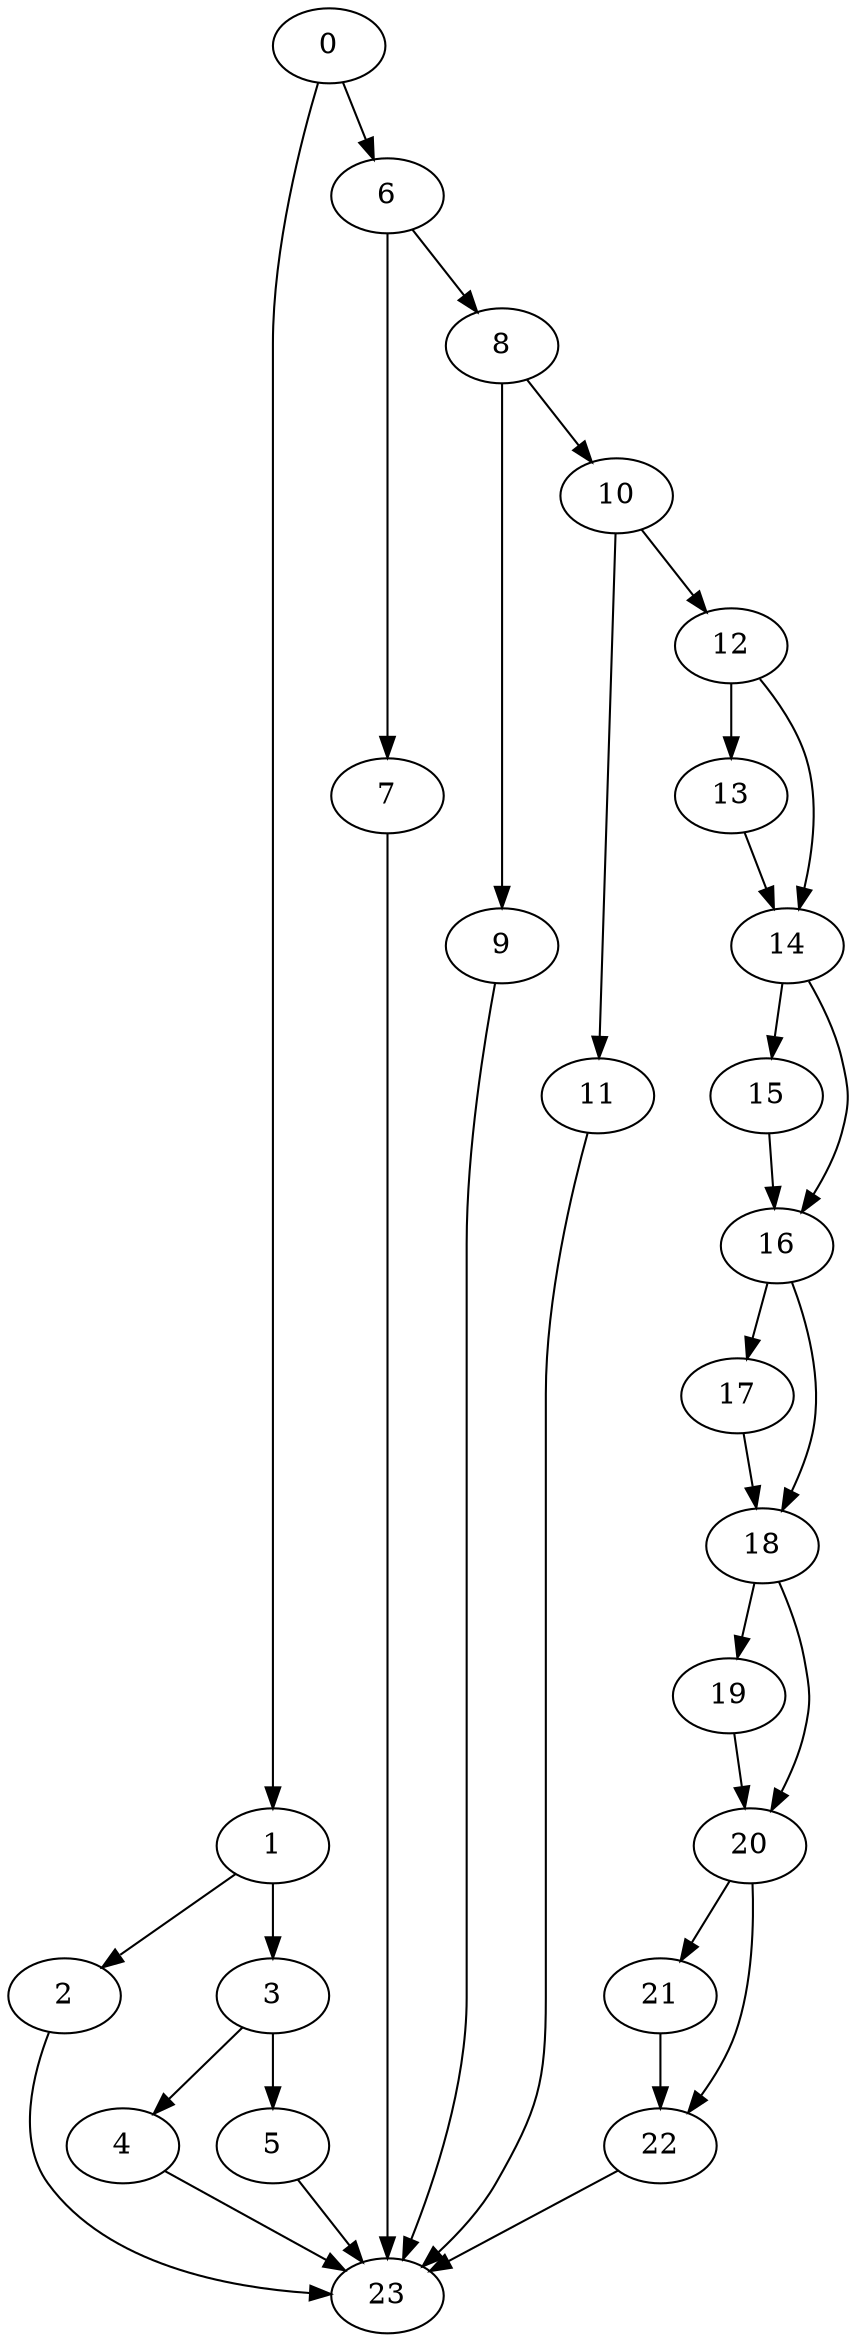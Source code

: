 digraph {
	0
	1
	2
	3
	4
	5
	6
	7
	8
	9
	10
	11
	12
	13
	14
	15
	16
	17
	18
	19
	20
	21
	22
	23
	8 -> 9
	8 -> 10
	1 -> 3
	3 -> 4
	3 -> 5
	10 -> 11
	16 -> 17
	20 -> 21
	18 -> 19
	1 -> 2
	0 -> 6
	6 -> 7
	6 -> 8
	12 -> 13
	12 -> 14
	13 -> 14
	14 -> 15
	20 -> 22
	21 -> 22
	2 -> 23
	4 -> 23
	5 -> 23
	7 -> 23
	9 -> 23
	11 -> 23
	22 -> 23
	0 -> 1
	10 -> 12
	14 -> 16
	15 -> 16
	17 -> 18
	16 -> 18
	18 -> 20
	19 -> 20
}
